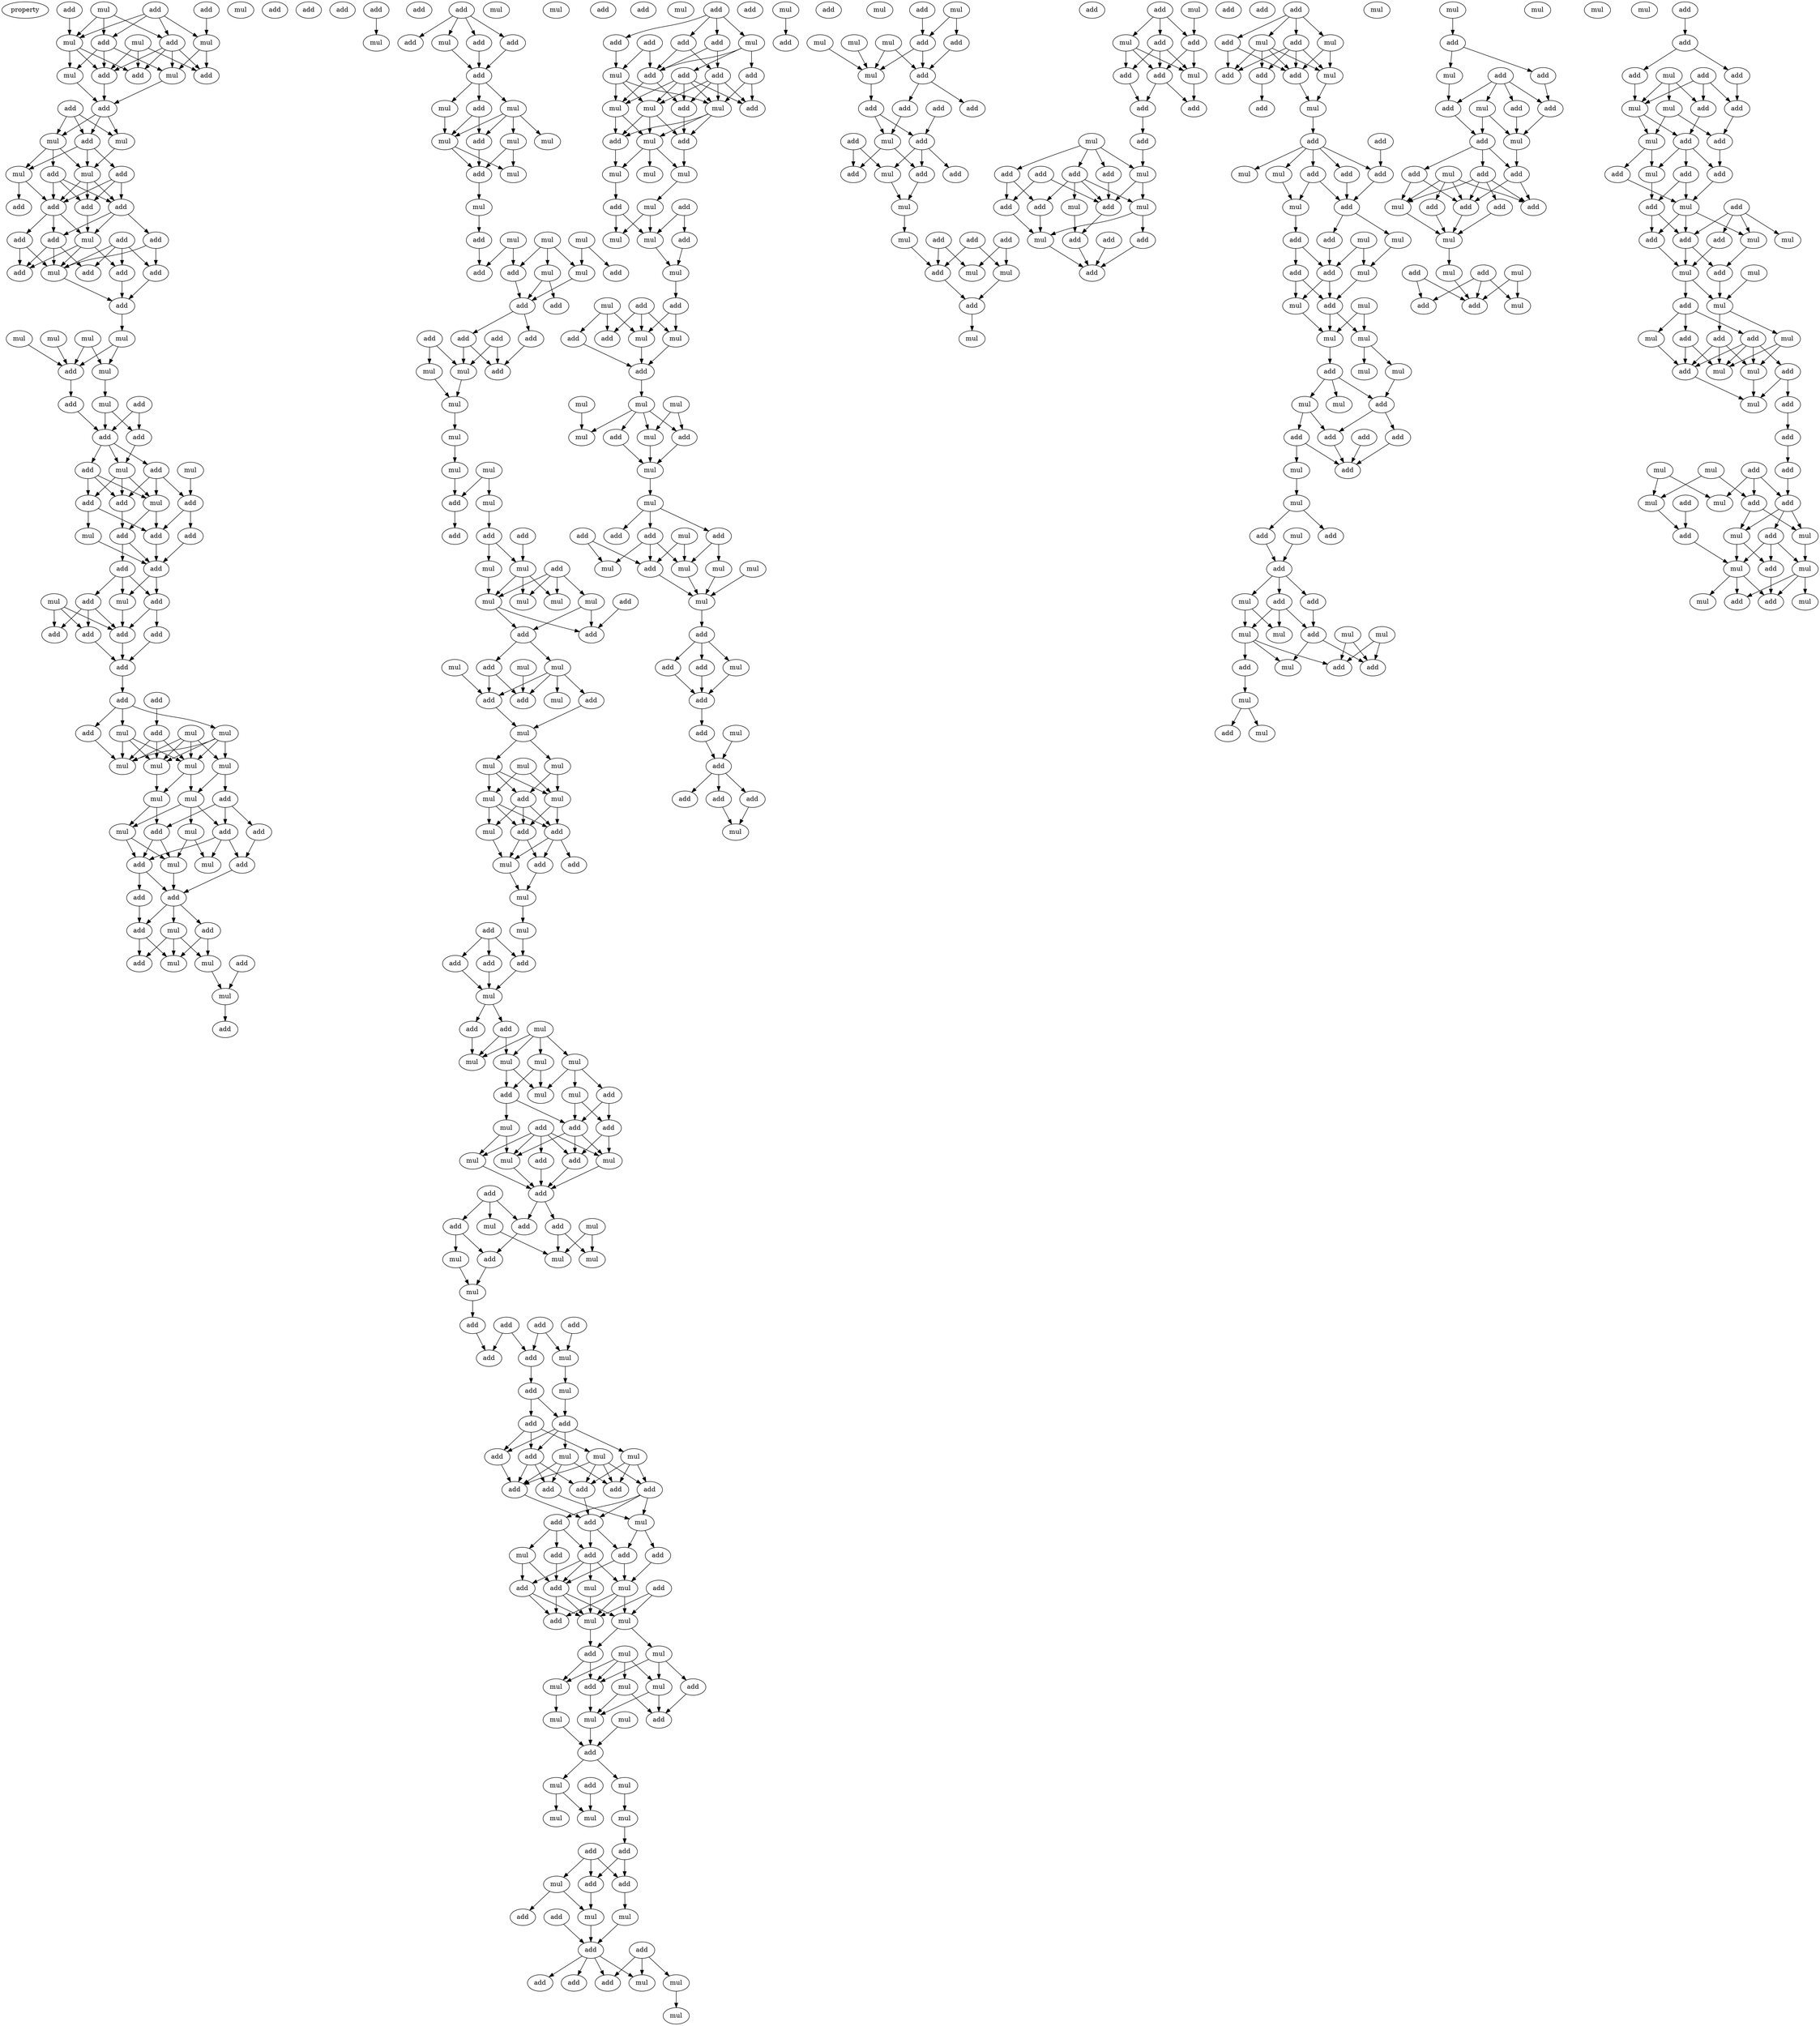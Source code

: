 digraph {
    node [fontcolor=black]
    property [mul=2,lf=1.0]
    0 [ label = mul ];
    1 [ label = add ];
    2 [ label = add ];
    3 [ label = add ];
    4 [ label = mul ];
    5 [ label = mul ];
    6 [ label = add ];
    7 [ label = mul ];
    8 [ label = add ];
    9 [ label = mul ];
    10 [ label = add ];
    11 [ label = add ];
    12 [ label = mul ];
    13 [ label = add ];
    14 [ label = add ];
    15 [ label = add ];
    16 [ label = mul ];
    17 [ label = add ];
    18 [ label = mul ];
    19 [ label = add ];
    20 [ label = mul ];
    21 [ label = add ];
    22 [ label = mul ];
    23 [ label = add ];
    24 [ label = add ];
    25 [ label = add ];
    26 [ label = add ];
    27 [ label = add ];
    28 [ label = add ];
    29 [ label = mul ];
    30 [ label = add ];
    31 [ label = add ];
    32 [ label = mul ];
    33 [ label = add ];
    34 [ label = add ];
    35 [ label = add ];
    36 [ label = add ];
    37 [ label = add ];
    38 [ label = mul ];
    39 [ label = mul ];
    40 [ label = mul ];
    41 [ label = mul ];
    42 [ label = mul ];
    43 [ label = mul ];
    44 [ label = add ];
    45 [ label = add ];
    46 [ label = mul ];
    47 [ label = add ];
    48 [ label = add ];
    49 [ label = add ];
    50 [ label = add ];
    51 [ label = add ];
    52 [ label = mul ];
    53 [ label = mul ];
    54 [ label = mul ];
    55 [ label = add ];
    56 [ label = add ];
    57 [ label = add ];
    58 [ label = mul ];
    59 [ label = add ];
    60 [ label = add ];
    61 [ label = add ];
    62 [ label = add ];
    63 [ label = add ];
    64 [ label = add ];
    65 [ label = mul ];
    66 [ label = add ];
    67 [ label = add ];
    68 [ label = mul ];
    69 [ label = add ];
    70 [ label = add ];
    71 [ label = add ];
    72 [ label = add ];
    73 [ label = add ];
    74 [ label = add ];
    75 [ label = add ];
    76 [ label = add ];
    77 [ label = mul ];
    78 [ label = add ];
    79 [ label = add ];
    80 [ label = mul ];
    81 [ label = mul ];
    82 [ label = mul ];
    83 [ label = mul ];
    84 [ label = mul ];
    85 [ label = mul ];
    86 [ label = mul ];
    87 [ label = add ];
    88 [ label = mul ];
    89 [ label = add ];
    90 [ label = mul ];
    91 [ label = add ];
    92 [ label = mul ];
    93 [ label = add ];
    94 [ label = mul ];
    95 [ label = add ];
    96 [ label = mul ];
    97 [ label = add ];
    98 [ label = add ];
    99 [ label = add ];
    100 [ label = add ];
    101 [ label = add ];
    102 [ label = mul ];
    103 [ label = mul ];
    104 [ label = add ];
    105 [ label = add ];
    106 [ label = mul ];
    107 [ label = mul ];
    108 [ label = add ];
    109 [ label = add ];
    110 [ label = add ];
    111 [ label = mul ];
    112 [ label = add ];
    113 [ label = add ];
    114 [ label = add ];
    115 [ label = add ];
    116 [ label = mul ];
    117 [ label = add ];
    118 [ label = add ];
    119 [ label = mul ];
    120 [ label = add ];
    121 [ label = mul ];
    122 [ label = add ];
    123 [ label = mul ];
    124 [ label = mul ];
    125 [ label = mul ];
    126 [ label = mul ];
    127 [ label = mul ];
    128 [ label = add ];
    129 [ label = mul ];
    130 [ label = mul ];
    131 [ label = mul ];
    132 [ label = mul ];
    133 [ label = add ];
    134 [ label = mul ];
    135 [ label = mul ];
    136 [ label = add ];
    137 [ label = add ];
    138 [ label = add ];
    139 [ label = add ];
    140 [ label = add ];
    141 [ label = add ];
    142 [ label = mul ];
    143 [ label = add ];
    144 [ label = add ];
    145 [ label = add ];
    146 [ label = mul ];
    147 [ label = add ];
    148 [ label = mul ];
    149 [ label = mul ];
    150 [ label = mul ];
    151 [ label = mul ];
    152 [ label = add ];
    153 [ label = mul ];
    154 [ label = mul ];
    155 [ label = add ];
    156 [ label = add ];
    157 [ label = add ];
    158 [ label = add ];
    159 [ label = mul ];
    160 [ label = add ];
    161 [ label = mul ];
    162 [ label = add ];
    163 [ label = mul ];
    164 [ label = mul ];
    165 [ label = mul ];
    166 [ label = mul ];
    167 [ label = add ];
    168 [ label = add ];
    169 [ label = mul ];
    170 [ label = add ];
    171 [ label = mul ];
    172 [ label = mul ];
    173 [ label = add ];
    174 [ label = mul ];
    175 [ label = add ];
    176 [ label = add ];
    177 [ label = mul ];
    178 [ label = mul ];
    179 [ label = mul ];
    180 [ label = mul ];
    181 [ label = mul ];
    182 [ label = mul ];
    183 [ label = add ];
    184 [ label = mul ];
    185 [ label = add ];
    186 [ label = add ];
    187 [ label = add ];
    188 [ label = add ];
    189 [ label = add ];
    190 [ label = mul ];
    191 [ label = mul ];
    192 [ label = add ];
    193 [ label = mul ];
    194 [ label = add ];
    195 [ label = add ];
    196 [ label = add ];
    197 [ label = mul ];
    198 [ label = add ];
    199 [ label = mul ];
    200 [ label = add ];
    201 [ label = mul ];
    202 [ label = mul ];
    203 [ label = mul ];
    204 [ label = mul ];
    205 [ label = add ];
    206 [ label = mul ];
    207 [ label = mul ];
    208 [ label = add ];
    209 [ label = add ];
    210 [ label = add ];
    211 [ label = mul ];
    212 [ label = add ];
    213 [ label = add ];
    214 [ label = mul ];
    215 [ label = mul ];
    216 [ label = add ];
    217 [ label = mul ];
    218 [ label = add ];
    219 [ label = add ];
    220 [ label = mul ];
    221 [ label = add ];
    222 [ label = mul ];
    223 [ label = add ];
    224 [ label = add ];
    225 [ label = mul ];
    226 [ label = add ];
    227 [ label = mul ];
    228 [ label = mul ];
    229 [ label = mul ];
    230 [ label = add ];
    231 [ label = add ];
    232 [ label = add ];
    233 [ label = add ];
    234 [ label = add ];
    235 [ label = mul ];
    236 [ label = add ];
    237 [ label = add ];
    238 [ label = mul ];
    239 [ label = add ];
    240 [ label = add ];
    241 [ label = mul ];
    242 [ label = add ];
    243 [ label = add ];
    244 [ label = mul ];
    245 [ label = mul ];
    246 [ label = add ];
    247 [ label = add ];
    248 [ label = add ];
    249 [ label = add ];
    250 [ label = add ];
    251 [ label = mul ];
    252 [ label = add ];
    253 [ label = add ];
    254 [ label = add ];
    255 [ label = add ];
    256 [ label = add ];
    257 [ label = add ];
    258 [ label = mul ];
    259 [ label = add ];
    260 [ label = add ];
    261 [ label = add ];
    262 [ label = mul ];
    263 [ label = mul ];
    264 [ label = mul ];
    265 [ label = add ];
    266 [ label = mul ];
    267 [ label = mul ];
    268 [ label = add ];
    269 [ label = mul ];
    270 [ label = mul ];
    271 [ label = mul ];
    272 [ label = add ];
    273 [ label = add ];
    274 [ label = mul ];
    275 [ label = mul ];
    276 [ label = mul ];
    277 [ label = mul ];
    278 [ label = add ];
    279 [ label = add ];
    280 [ label = add ];
    281 [ label = mul ];
    282 [ label = mul ];
    283 [ label = mul ];
    284 [ label = mul ];
    285 [ label = mul ];
    286 [ label = mul ];
    287 [ label = add ];
    288 [ label = add ];
    289 [ label = add ];
    290 [ label = mul ];
    291 [ label = add ];
    292 [ label = mul ];
    293 [ label = mul ];
    294 [ label = add ];
    295 [ label = add ];
    296 [ label = add ];
    297 [ label = add ];
    298 [ label = add ];
    299 [ label = mul ];
    300 [ label = mul ];
    301 [ label = add ];
    302 [ label = add ];
    303 [ label = mul ];
    304 [ label = add ];
    305 [ label = add ];
    306 [ label = add ];
    307 [ label = mul ];
    308 [ label = add ];
    309 [ label = add ];
    310 [ label = add ];
    311 [ label = add ];
    312 [ label = add ];
    313 [ label = add ];
    314 [ label = mul ];
    315 [ label = mul ];
    316 [ label = mul ];
    317 [ label = add ];
    318 [ label = add ];
    319 [ label = mul ];
    320 [ label = add ];
    321 [ label = add ];
    322 [ label = mul ];
    323 [ label = add ];
    324 [ label = mul ];
    325 [ label = mul ];
    326 [ label = mul ];
    327 [ label = add ];
    328 [ label = mul ];
    329 [ label = add ];
    330 [ label = mul ];
    331 [ label = add ];
    332 [ label = mul ];
    333 [ label = mul ];
    334 [ label = mul ];
    335 [ label = add ];
    336 [ label = add ];
    337 [ label = add ];
    338 [ label = add ];
    339 [ label = mul ];
    340 [ label = mul ];
    341 [ label = add ];
    342 [ label = mul ];
    343 [ label = mul ];
    344 [ label = mul ];
    345 [ label = mul ];
    346 [ label = mul ];
    347 [ label = mul ];
    348 [ label = add ];
    349 [ label = add ];
    350 [ label = add ];
    351 [ label = mul ];
    352 [ label = mul ];
    353 [ label = add ];
    354 [ label = add ];
    355 [ label = mul ];
    356 [ label = add ];
    357 [ label = add ];
    358 [ label = mul ];
    359 [ label = mul ];
    360 [ label = mul ];
    361 [ label = mul ];
    362 [ label = add ];
    363 [ label = mul ];
    364 [ label = add ];
    365 [ label = add ];
    366 [ label = add ];
    367 [ label = mul ];
    368 [ label = add ];
    369 [ label = add ];
    370 [ label = add ];
    371 [ label = mul ];
    372 [ label = add ];
    373 [ label = add ];
    374 [ label = mul ];
    375 [ label = add ];
    376 [ label = add ];
    377 [ label = mul ];
    378 [ label = mul ];
    379 [ label = add ];
    380 [ label = mul ];
    381 [ label = mul ];
    382 [ label = add ];
    383 [ label = mul ];
    384 [ label = add ];
    385 [ label = mul ];
    386 [ label = add ];
    387 [ label = add ];
    388 [ label = add ];
    389 [ label = add ];
    390 [ label = add ];
    391 [ label = add ];
    392 [ label = mul ];
    393 [ label = add ];
    394 [ label = mul ];
    395 [ label = add ];
    396 [ label = add ];
    397 [ label = add ];
    398 [ label = add ];
    399 [ label = mul ];
    400 [ label = add ];
    401 [ label = mul ];
    402 [ label = add ];
    403 [ label = add ];
    404 [ label = add ];
    405 [ label = mul ];
    406 [ label = mul ];
    407 [ label = add ];
    408 [ label = mul ];
    409 [ label = mul ];
    410 [ label = add ];
    411 [ label = mul ];
    412 [ label = add ];
    413 [ label = add ];
    414 [ label = add ];
    415 [ label = add ];
    416 [ label = add ];
    417 [ label = mul ];
    418 [ label = add ];
    419 [ label = add ];
    420 [ label = mul ];
    421 [ label = add ];
    422 [ label = add ];
    423 [ label = mul ];
    424 [ label = add ];
    425 [ label = add ];
    426 [ label = add ];
    427 [ label = add ];
    428 [ label = add ];
    429 [ label = mul ];
    430 [ label = add ];
    431 [ label = mul ];
    432 [ label = add ];
    433 [ label = add ];
    434 [ label = add ];
    435 [ label = mul ];
    436 [ label = add ];
    437 [ label = add ];
    438 [ label = add ];
    439 [ label = add ];
    440 [ label = mul ];
    441 [ label = mul ];
    442 [ label = add ];
    443 [ label = add ];
    444 [ label = add ];
    445 [ label = add ];
    446 [ label = mul ];
    447 [ label = add ];
    448 [ label = mul ];
    449 [ label = add ];
    450 [ label = add ];
    451 [ label = mul ];
    452 [ label = add ];
    453 [ label = add ];
    454 [ label = add ];
    455 [ label = mul ];
    456 [ label = mul ];
    457 [ label = add ];
    458 [ label = add ];
    459 [ label = mul ];
    460 [ label = add ];
    461 [ label = mul ];
    462 [ label = add ];
    463 [ label = mul ];
    464 [ label = add ];
    465 [ label = mul ];
    466 [ label = add ];
    467 [ label = mul ];
    468 [ label = mul ];
    469 [ label = mul ];
    470 [ label = mul ];
    471 [ label = add ];
    472 [ label = mul ];
    473 [ label = mul ];
    474 [ label = add ];
    475 [ label = mul ];
    476 [ label = mul ];
    477 [ label = add ];
    478 [ label = add ];
    479 [ label = add ];
    480 [ label = add ];
    481 [ label = mul ];
    482 [ label = add ];
    483 [ label = mul ];
    484 [ label = add ];
    485 [ label = add ];
    486 [ label = mul ];
    487 [ label = add ];
    488 [ label = mul ];
    489 [ label = add ];
    490 [ label = add ];
    491 [ label = mul ];
    492 [ label = add ];
    493 [ label = mul ];
    494 [ label = mul ];
    495 [ label = mul ];
    496 [ label = mul ];
    497 [ label = add ];
    498 [ label = add ];
    499 [ label = add ];
    500 [ label = mul ];
    501 [ label = mul ];
    502 [ label = add ];
    503 [ label = mul ];
    504 [ label = mul ];
    505 [ label = add ];
    506 [ label = add ];
    507 [ label = add ];
    508 [ label = mul ];
    509 [ label = add ];
    510 [ label = mul ];
    511 [ label = add ];
    512 [ label = add ];
    513 [ label = mul ];
    514 [ label = add ];
    515 [ label = mul ];
    516 [ label = add ];
    517 [ label = add ];
    518 [ label = add ];
    519 [ label = mul ];
    520 [ label = add ];
    521 [ label = add ];
    522 [ label = add ];
    523 [ label = add ];
    524 [ label = mul ];
    525 [ label = add ];
    526 [ label = mul ];
    527 [ label = add ];
    528 [ label = mul ];
    529 [ label = add ];
    530 [ label = mul ];
    531 [ label = add ];
    532 [ label = mul ];
    533 [ label = mul ];
    534 [ label = add ];
    535 [ label = add ];
    536 [ label = mul ];
    537 [ label = add ];
    538 [ label = add ];
    539 [ label = add ];
    540 [ label = mul ];
    541 [ label = add ];
    542 [ label = mul ];
    543 [ label = add ];
    544 [ label = add ];
    545 [ label = mul ];
    546 [ label = add ];
    547 [ label = add ];
    548 [ label = add ];
    549 [ label = mul ];
    550 [ label = add ];
    551 [ label = mul ];
    552 [ label = add ];
    553 [ label = add ];
    554 [ label = mul ];
    555 [ label = add ];
    556 [ label = add ];
    557 [ label = add ];
    558 [ label = mul ];
    559 [ label = mul ];
    560 [ label = mul ];
    561 [ label = add ];
    562 [ label = mul ];
    563 [ label = add ];
    564 [ label = add ];
    565 [ label = add ];
    566 [ label = mul ];
    567 [ label = mul ];
    568 [ label = add ];
    569 [ label = add ];
    570 [ label = mul ];
    571 [ label = mul ];
    572 [ label = add ];
    573 [ label = add ];
    574 [ label = mul ];
    575 [ label = add ];
    576 [ label = add ];
    577 [ label = mul ];
    578 [ label = add ];
    579 [ label = mul ];
    580 [ label = add ];
    581 [ label = mul ];
    582 [ label = mul ];
    583 [ label = add ];
    584 [ label = add ];
    585 [ label = add ];
    586 [ label = add ];
    587 [ label = mul ];
    588 [ label = mul ];
    589 [ label = mul ];
    590 [ label = add ];
    591 [ label = mul ];
    592 [ label = mul ];
    593 [ label = add ];
    594 [ label = mul ];
    595 [ label = add ];
    0 -> 5 [ name = 0 ];
    0 -> 6 [ name = 1 ];
    0 -> 8 [ name = 2 ];
    1 -> 5 [ name = 3 ];
    2 -> 7 [ name = 4 ];
    3 -> 5 [ name = 5 ];
    3 -> 6 [ name = 6 ];
    3 -> 7 [ name = 7 ];
    3 -> 8 [ name = 8 ];
    4 -> 10 [ name = 9 ];
    4 -> 11 [ name = 10 ];
    4 -> 13 [ name = 11 ];
    5 -> 10 [ name = 12 ];
    5 -> 12 [ name = 13 ];
    5 -> 13 [ name = 14 ];
    6 -> 9 [ name = 15 ];
    6 -> 12 [ name = 16 ];
    6 -> 13 [ name = 17 ];
    7 -> 9 [ name = 18 ];
    7 -> 11 [ name = 19 ];
    8 -> 9 [ name = 20 ];
    8 -> 10 [ name = 21 ];
    8 -> 11 [ name = 22 ];
    8 -> 13 [ name = 23 ];
    9 -> 14 [ name = 24 ];
    12 -> 14 [ name = 25 ];
    13 -> 14 [ name = 26 ];
    14 -> 16 [ name = 27 ];
    14 -> 17 [ name = 28 ];
    14 -> 18 [ name = 29 ];
    15 -> 16 [ name = 30 ];
    15 -> 17 [ name = 31 ];
    15 -> 18 [ name = 32 ];
    16 -> 20 [ name = 33 ];
    16 -> 21 [ name = 34 ];
    16 -> 22 [ name = 35 ];
    17 -> 19 [ name = 36 ];
    17 -> 20 [ name = 37 ];
    17 -> 22 [ name = 38 ];
    18 -> 20 [ name = 39 ];
    19 -> 23 [ name = 40 ];
    19 -> 24 [ name = 41 ];
    19 -> 26 [ name = 42 ];
    20 -> 23 [ name = 43 ];
    20 -> 24 [ name = 44 ];
    20 -> 26 [ name = 45 ];
    21 -> 23 [ name = 46 ];
    21 -> 24 [ name = 47 ];
    21 -> 26 [ name = 48 ];
    22 -> 24 [ name = 49 ];
    22 -> 25 [ name = 50 ];
    23 -> 28 [ name = 51 ];
    23 -> 29 [ name = 52 ];
    23 -> 31 [ name = 53 ];
    24 -> 27 [ name = 54 ];
    24 -> 29 [ name = 55 ];
    24 -> 31 [ name = 56 ];
    26 -> 29 [ name = 57 ];
    27 -> 32 [ name = 58 ];
    27 -> 34 [ name = 59 ];
    28 -> 32 [ name = 60 ];
    28 -> 35 [ name = 61 ];
    29 -> 32 [ name = 62 ];
    29 -> 34 [ name = 63 ];
    29 -> 36 [ name = 64 ];
    30 -> 32 [ name = 65 ];
    30 -> 33 [ name = 66 ];
    30 -> 35 [ name = 67 ];
    30 -> 36 [ name = 68 ];
    31 -> 32 [ name = 69 ];
    31 -> 33 [ name = 70 ];
    31 -> 34 [ name = 71 ];
    32 -> 37 [ name = 72 ];
    35 -> 37 [ name = 73 ];
    36 -> 37 [ name = 74 ];
    37 -> 40 [ name = 75 ];
    38 -> 43 [ name = 76 ];
    38 -> 44 [ name = 77 ];
    40 -> 43 [ name = 78 ];
    40 -> 44 [ name = 79 ];
    41 -> 44 [ name = 80 ];
    42 -> 44 [ name = 81 ];
    43 -> 46 [ name = 82 ];
    44 -> 47 [ name = 83 ];
    45 -> 48 [ name = 84 ];
    45 -> 49 [ name = 85 ];
    46 -> 48 [ name = 86 ];
    46 -> 49 [ name = 87 ];
    47 -> 48 [ name = 88 ];
    48 -> 50 [ name = 89 ];
    48 -> 51 [ name = 90 ];
    48 -> 52 [ name = 91 ];
    49 -> 52 [ name = 92 ];
    50 -> 54 [ name = 93 ];
    50 -> 55 [ name = 94 ];
    50 -> 56 [ name = 95 ];
    51 -> 54 [ name = 96 ];
    51 -> 56 [ name = 97 ];
    51 -> 57 [ name = 98 ];
    52 -> 54 [ name = 99 ];
    52 -> 55 [ name = 100 ];
    52 -> 56 [ name = 101 ];
    53 -> 57 [ name = 102 ];
    54 -> 59 [ name = 103 ];
    54 -> 61 [ name = 104 ];
    55 -> 58 [ name = 105 ];
    55 -> 61 [ name = 106 ];
    56 -> 59 [ name = 107 ];
    57 -> 60 [ name = 108 ];
    57 -> 61 [ name = 109 ];
    58 -> 62 [ name = 110 ];
    59 -> 62 [ name = 111 ];
    59 -> 64 [ name = 112 ];
    60 -> 62 [ name = 113 ];
    61 -> 62 [ name = 114 ];
    62 -> 67 [ name = 115 ];
    62 -> 68 [ name = 116 ];
    64 -> 66 [ name = 117 ];
    64 -> 67 [ name = 118 ];
    64 -> 68 [ name = 119 ];
    65 -> 69 [ name = 120 ];
    65 -> 71 [ name = 121 ];
    65 -> 73 [ name = 122 ];
    66 -> 69 [ name = 123 ];
    66 -> 71 [ name = 124 ];
    66 -> 73 [ name = 125 ];
    67 -> 70 [ name = 126 ];
    67 -> 73 [ name = 127 ];
    68 -> 73 [ name = 128 ];
    69 -> 74 [ name = 129 ];
    70 -> 74 [ name = 130 ];
    73 -> 74 [ name = 131 ];
    74 -> 75 [ name = 132 ];
    75 -> 77 [ name = 133 ];
    75 -> 79 [ name = 134 ];
    75 -> 81 [ name = 135 ];
    76 -> 78 [ name = 136 ];
    77 -> 82 [ name = 137 ];
    77 -> 84 [ name = 138 ];
    77 -> 85 [ name = 139 ];
    78 -> 82 [ name = 140 ];
    78 -> 84 [ name = 141 ];
    78 -> 85 [ name = 142 ];
    79 -> 85 [ name = 143 ];
    80 -> 82 [ name = 144 ];
    80 -> 83 [ name = 145 ];
    80 -> 84 [ name = 146 ];
    80 -> 85 [ name = 147 ];
    81 -> 82 [ name = 148 ];
    81 -> 83 [ name = 149 ];
    81 -> 84 [ name = 150 ];
    81 -> 85 [ name = 151 ];
    82 -> 88 [ name = 152 ];
    83 -> 86 [ name = 153 ];
    83 -> 87 [ name = 154 ];
    84 -> 86 [ name = 155 ];
    84 -> 88 [ name = 156 ];
    86 -> 90 [ name = 157 ];
    86 -> 92 [ name = 158 ];
    86 -> 93 [ name = 159 ];
    87 -> 89 [ name = 160 ];
    87 -> 91 [ name = 161 ];
    87 -> 93 [ name = 162 ];
    88 -> 91 [ name = 163 ];
    88 -> 92 [ name = 164 ];
    89 -> 95 [ name = 165 ];
    90 -> 94 [ name = 166 ];
    90 -> 96 [ name = 167 ];
    91 -> 96 [ name = 168 ];
    91 -> 97 [ name = 169 ];
    92 -> 96 [ name = 170 ];
    92 -> 97 [ name = 171 ];
    93 -> 94 [ name = 172 ];
    93 -> 95 [ name = 173 ];
    93 -> 97 [ name = 174 ];
    95 -> 98 [ name = 175 ];
    96 -> 98 [ name = 176 ];
    97 -> 98 [ name = 177 ];
    97 -> 99 [ name = 178 ];
    98 -> 100 [ name = 179 ];
    98 -> 101 [ name = 180 ];
    98 -> 102 [ name = 181 ];
    99 -> 100 [ name = 182 ];
    100 -> 103 [ name = 183 ];
    100 -> 104 [ name = 184 ];
    101 -> 103 [ name = 185 ];
    101 -> 106 [ name = 186 ];
    102 -> 103 [ name = 187 ];
    102 -> 104 [ name = 188 ];
    102 -> 106 [ name = 189 ];
    105 -> 107 [ name = 190 ];
    106 -> 107 [ name = 191 ];
    107 -> 110 [ name = 192 ];
    109 -> 111 [ name = 193 ];
    113 -> 114 [ name = 194 ];
    113 -> 115 [ name = 195 ];
    113 -> 116 [ name = 196 ];
    113 -> 117 [ name = 197 ];
    115 -> 118 [ name = 198 ];
    116 -> 118 [ name = 199 ];
    117 -> 118 [ name = 200 ];
    118 -> 119 [ name = 201 ];
    118 -> 120 [ name = 202 ];
    118 -> 121 [ name = 203 ];
    119 -> 123 [ name = 204 ];
    120 -> 122 [ name = 205 ];
    120 -> 123 [ name = 206 ];
    121 -> 122 [ name = 207 ];
    121 -> 123 [ name = 208 ];
    121 -> 124 [ name = 209 ];
    121 -> 125 [ name = 210 ];
    122 -> 128 [ name = 211 ];
    123 -> 127 [ name = 212 ];
    123 -> 128 [ name = 213 ];
    125 -> 127 [ name = 214 ];
    125 -> 128 [ name = 215 ];
    128 -> 129 [ name = 216 ];
    129 -> 133 [ name = 217 ];
    130 -> 137 [ name = 218 ];
    130 -> 138 [ name = 219 ];
    131 -> 135 [ name = 220 ];
    131 -> 136 [ name = 221 ];
    132 -> 134 [ name = 222 ];
    132 -> 135 [ name = 223 ];
    132 -> 137 [ name = 224 ];
    133 -> 138 [ name = 225 ];
    134 -> 139 [ name = 226 ];
    134 -> 140 [ name = 227 ];
    135 -> 140 [ name = 228 ];
    137 -> 140 [ name = 229 ];
    140 -> 141 [ name = 230 ];
    140 -> 143 [ name = 231 ];
    141 -> 146 [ name = 232 ];
    141 -> 147 [ name = 233 ];
    143 -> 147 [ name = 234 ];
    144 -> 146 [ name = 235 ];
    144 -> 148 [ name = 236 ];
    145 -> 146 [ name = 237 ];
    145 -> 147 [ name = 238 ];
    146 -> 149 [ name = 239 ];
    148 -> 149 [ name = 240 ];
    149 -> 150 [ name = 241 ];
    150 -> 153 [ name = 242 ];
    151 -> 154 [ name = 243 ];
    151 -> 155 [ name = 244 ];
    153 -> 155 [ name = 245 ];
    154 -> 156 [ name = 246 ];
    155 -> 157 [ name = 247 ];
    156 -> 159 [ name = 248 ];
    156 -> 161 [ name = 249 ];
    158 -> 159 [ name = 250 ];
    159 -> 164 [ name = 251 ];
    159 -> 165 [ name = 252 ];
    159 -> 166 [ name = 253 ];
    160 -> 163 [ name = 254 ];
    160 -> 164 [ name = 255 ];
    160 -> 165 [ name = 256 ];
    160 -> 166 [ name = 257 ];
    161 -> 165 [ name = 258 ];
    162 -> 168 [ name = 259 ];
    163 -> 167 [ name = 260 ];
    163 -> 168 [ name = 261 ];
    165 -> 167 [ name = 262 ];
    165 -> 168 [ name = 263 ];
    167 -> 169 [ name = 264 ];
    167 -> 170 [ name = 265 ];
    169 -> 173 [ name = 266 ];
    169 -> 174 [ name = 267 ];
    169 -> 175 [ name = 268 ];
    169 -> 176 [ name = 269 ];
    170 -> 175 [ name = 270 ];
    170 -> 176 [ name = 271 ];
    171 -> 175 [ name = 272 ];
    172 -> 176 [ name = 273 ];
    173 -> 177 [ name = 274 ];
    175 -> 177 [ name = 275 ];
    177 -> 179 [ name = 276 ];
    177 -> 180 [ name = 277 ];
    178 -> 181 [ name = 278 ];
    178 -> 182 [ name = 279 ];
    179 -> 181 [ name = 280 ];
    179 -> 182 [ name = 281 ];
    179 -> 183 [ name = 282 ];
    180 -> 181 [ name = 283 ];
    180 -> 183 [ name = 284 ];
    181 -> 185 [ name = 285 ];
    181 -> 186 [ name = 286 ];
    182 -> 184 [ name = 287 ];
    182 -> 185 [ name = 288 ];
    182 -> 186 [ name = 289 ];
    183 -> 184 [ name = 290 ];
    183 -> 185 [ name = 291 ];
    183 -> 186 [ name = 292 ];
    184 -> 190 [ name = 293 ];
    185 -> 187 [ name = 294 ];
    185 -> 189 [ name = 295 ];
    185 -> 190 [ name = 296 ];
    186 -> 187 [ name = 297 ];
    186 -> 190 [ name = 298 ];
    187 -> 191 [ name = 299 ];
    190 -> 191 [ name = 300 ];
    191 -> 193 [ name = 301 ];
    192 -> 194 [ name = 302 ];
    192 -> 195 [ name = 303 ];
    192 -> 196 [ name = 304 ];
    193 -> 196 [ name = 305 ];
    194 -> 197 [ name = 306 ];
    195 -> 197 [ name = 307 ];
    196 -> 197 [ name = 308 ];
    197 -> 198 [ name = 309 ];
    197 -> 200 [ name = 310 ];
    198 -> 204 [ name = 311 ];
    199 -> 201 [ name = 312 ];
    199 -> 202 [ name = 313 ];
    199 -> 203 [ name = 314 ];
    199 -> 204 [ name = 315 ];
    200 -> 201 [ name = 316 ];
    200 -> 204 [ name = 317 ];
    201 -> 205 [ name = 318 ];
    201 -> 207 [ name = 319 ];
    202 -> 206 [ name = 320 ];
    202 -> 207 [ name = 321 ];
    202 -> 208 [ name = 322 ];
    203 -> 205 [ name = 323 ];
    203 -> 207 [ name = 324 ];
    205 -> 209 [ name = 325 ];
    205 -> 211 [ name = 326 ];
    206 -> 209 [ name = 327 ];
    206 -> 210 [ name = 328 ];
    208 -> 209 [ name = 329 ];
    208 -> 210 [ name = 330 ];
    209 -> 215 [ name = 331 ];
    209 -> 216 [ name = 332 ];
    209 -> 217 [ name = 333 ];
    210 -> 215 [ name = 334 ];
    210 -> 216 [ name = 335 ];
    211 -> 214 [ name = 336 ];
    211 -> 217 [ name = 337 ];
    212 -> 213 [ name = 338 ];
    212 -> 214 [ name = 339 ];
    212 -> 215 [ name = 340 ];
    212 -> 216 [ name = 341 ];
    212 -> 217 [ name = 342 ];
    213 -> 218 [ name = 343 ];
    214 -> 218 [ name = 344 ];
    215 -> 218 [ name = 345 ];
    216 -> 218 [ name = 346 ];
    217 -> 218 [ name = 347 ];
    218 -> 221 [ name = 348 ];
    218 -> 224 [ name = 349 ];
    219 -> 220 [ name = 350 ];
    219 -> 221 [ name = 351 ];
    219 -> 223 [ name = 352 ];
    220 -> 228 [ name = 353 ];
    221 -> 226 [ name = 354 ];
    222 -> 227 [ name = 355 ];
    222 -> 228 [ name = 356 ];
    223 -> 225 [ name = 357 ];
    223 -> 226 [ name = 358 ];
    224 -> 227 [ name = 359 ];
    224 -> 228 [ name = 360 ];
    225 -> 229 [ name = 361 ];
    226 -> 229 [ name = 362 ];
    229 -> 230 [ name = 363 ];
    230 -> 236 [ name = 364 ];
    231 -> 235 [ name = 365 ];
    232 -> 234 [ name = 366 ];
    232 -> 236 [ name = 367 ];
    233 -> 234 [ name = 368 ];
    233 -> 235 [ name = 369 ];
    234 -> 237 [ name = 370 ];
    235 -> 238 [ name = 371 ];
    237 -> 239 [ name = 372 ];
    237 -> 240 [ name = 373 ];
    238 -> 239 [ name = 374 ];
    239 -> 241 [ name = 375 ];
    239 -> 242 [ name = 376 ];
    239 -> 243 [ name = 377 ];
    239 -> 245 [ name = 378 ];
    240 -> 242 [ name = 379 ];
    240 -> 243 [ name = 380 ];
    240 -> 244 [ name = 381 ];
    241 -> 246 [ name = 382 ];
    241 -> 248 [ name = 383 ];
    241 -> 249 [ name = 384 ];
    242 -> 247 [ name = 385 ];
    242 -> 248 [ name = 386 ];
    242 -> 250 [ name = 387 ];
    243 -> 250 [ name = 388 ];
    244 -> 246 [ name = 389 ];
    244 -> 248 [ name = 390 ];
    244 -> 249 [ name = 391 ];
    244 -> 250 [ name = 392 ];
    245 -> 246 [ name = 393 ];
    245 -> 247 [ name = 394 ];
    245 -> 250 [ name = 395 ];
    247 -> 251 [ name = 396 ];
    248 -> 253 [ name = 397 ];
    249 -> 251 [ name = 398 ];
    249 -> 252 [ name = 399 ];
    249 -> 253 [ name = 400 ];
    250 -> 253 [ name = 401 ];
    251 -> 256 [ name = 402 ];
    251 -> 257 [ name = 403 ];
    252 -> 254 [ name = 404 ];
    252 -> 255 [ name = 405 ];
    252 -> 258 [ name = 406 ];
    253 -> 255 [ name = 407 ];
    253 -> 257 [ name = 408 ];
    254 -> 261 [ name = 409 ];
    255 -> 260 [ name = 410 ];
    255 -> 261 [ name = 411 ];
    255 -> 262 [ name = 412 ];
    255 -> 263 [ name = 413 ];
    256 -> 263 [ name = 414 ];
    257 -> 261 [ name = 415 ];
    257 -> 263 [ name = 416 ];
    258 -> 260 [ name = 417 ];
    258 -> 261 [ name = 418 ];
    259 -> 264 [ name = 419 ];
    259 -> 266 [ name = 420 ];
    260 -> 264 [ name = 421 ];
    260 -> 265 [ name = 422 ];
    261 -> 264 [ name = 423 ];
    261 -> 265 [ name = 424 ];
    261 -> 266 [ name = 425 ];
    262 -> 264 [ name = 426 ];
    263 -> 264 [ name = 427 ];
    263 -> 265 [ name = 428 ];
    263 -> 266 [ name = 429 ];
    264 -> 268 [ name = 430 ];
    266 -> 267 [ name = 431 ];
    266 -> 268 [ name = 432 ];
    267 -> 272 [ name = 433 ];
    267 -> 273 [ name = 434 ];
    267 -> 274 [ name = 435 ];
    268 -> 270 [ name = 436 ];
    268 -> 272 [ name = 437 ];
    269 -> 270 [ name = 438 ];
    269 -> 271 [ name = 439 ];
    269 -> 272 [ name = 440 ];
    269 -> 274 [ name = 441 ];
    270 -> 276 [ name = 442 ];
    271 -> 277 [ name = 443 ];
    271 -> 278 [ name = 444 ];
    272 -> 277 [ name = 445 ];
    273 -> 278 [ name = 446 ];
    274 -> 277 [ name = 447 ];
    274 -> 278 [ name = 448 ];
    275 -> 279 [ name = 449 ];
    276 -> 279 [ name = 450 ];
    277 -> 279 [ name = 451 ];
    279 -> 281 [ name = 452 ];
    279 -> 283 [ name = 453 ];
    280 -> 286 [ name = 454 ];
    281 -> 285 [ name = 455 ];
    283 -> 284 [ name = 456 ];
    283 -> 286 [ name = 457 ];
    285 -> 287 [ name = 458 ];
    287 -> 289 [ name = 459 ];
    287 -> 291 [ name = 460 ];
    288 -> 289 [ name = 461 ];
    288 -> 290 [ name = 462 ];
    288 -> 291 [ name = 463 ];
    289 -> 293 [ name = 464 ];
    290 -> 292 [ name = 465 ];
    290 -> 295 [ name = 466 ];
    291 -> 292 [ name = 467 ];
    292 -> 296 [ name = 468 ];
    293 -> 296 [ name = 469 ];
    294 -> 296 [ name = 470 ];
    296 -> 298 [ name = 471 ];
    296 -> 300 [ name = 472 ];
    296 -> 301 [ name = 473 ];
    296 -> 302 [ name = 474 ];
    297 -> 299 [ name = 475 ];
    297 -> 300 [ name = 476 ];
    297 -> 302 [ name = 477 ];
    299 -> 303 [ name = 478 ];
    304 -> 306 [ name = 479 ];
    304 -> 307 [ name = 480 ];
    304 -> 308 [ name = 481 ];
    304 -> 309 [ name = 482 ];
    305 -> 310 [ name = 483 ];
    305 -> 314 [ name = 484 ];
    306 -> 314 [ name = 485 ];
    307 -> 310 [ name = 486 ];
    307 -> 311 [ name = 487 ];
    307 -> 313 [ name = 488 ];
    308 -> 310 [ name = 489 ];
    308 -> 312 [ name = 490 ];
    309 -> 310 [ name = 491 ];
    309 -> 312 [ name = 492 ];
    310 -> 315 [ name = 493 ];
    310 -> 318 [ name = 494 ];
    311 -> 316 [ name = 495 ];
    311 -> 317 [ name = 496 ];
    312 -> 316 [ name = 497 ];
    312 -> 317 [ name = 498 ];
    312 -> 318 [ name = 499 ];
    312 -> 319 [ name = 500 ];
    313 -> 315 [ name = 501 ];
    313 -> 316 [ name = 502 ];
    313 -> 317 [ name = 503 ];
    313 -> 318 [ name = 504 ];
    313 -> 319 [ name = 505 ];
    314 -> 315 [ name = 506 ];
    314 -> 316 [ name = 507 ];
    314 -> 319 [ name = 508 ];
    315 -> 320 [ name = 509 ];
    315 -> 322 [ name = 510 ];
    316 -> 320 [ name = 511 ];
    316 -> 321 [ name = 512 ];
    316 -> 322 [ name = 513 ];
    318 -> 321 [ name = 514 ];
    319 -> 320 [ name = 515 ];
    319 -> 321 [ name = 516 ];
    319 -> 322 [ name = 517 ];
    320 -> 324 [ name = 518 ];
    321 -> 326 [ name = 519 ];
    322 -> 324 [ name = 520 ];
    322 -> 325 [ name = 521 ];
    322 -> 326 [ name = 522 ];
    324 -> 329 [ name = 523 ];
    326 -> 328 [ name = 524 ];
    327 -> 331 [ name = 525 ];
    327 -> 332 [ name = 526 ];
    328 -> 330 [ name = 527 ];
    328 -> 332 [ name = 528 ];
    329 -> 330 [ name = 529 ];
    329 -> 332 [ name = 530 ];
    331 -> 333 [ name = 531 ];
    332 -> 333 [ name = 532 ];
    333 -> 336 [ name = 533 ];
    334 -> 337 [ name = 534 ];
    334 -> 338 [ name = 535 ];
    334 -> 339 [ name = 536 ];
    335 -> 337 [ name = 537 ];
    335 -> 339 [ name = 538 ];
    335 -> 340 [ name = 539 ];
    336 -> 339 [ name = 540 ];
    336 -> 340 [ name = 541 ];
    338 -> 341 [ name = 542 ];
    339 -> 341 [ name = 543 ];
    340 -> 341 [ name = 544 ];
    341 -> 345 [ name = 545 ];
    342 -> 346 [ name = 546 ];
    343 -> 348 [ name = 547 ];
    344 -> 347 [ name = 548 ];
    344 -> 350 [ name = 549 ];
    345 -> 346 [ name = 550 ];
    345 -> 347 [ name = 551 ];
    345 -> 349 [ name = 552 ];
    345 -> 350 [ name = 553 ];
    347 -> 351 [ name = 554 ];
    349 -> 351 [ name = 555 ];
    350 -> 351 [ name = 556 ];
    351 -> 352 [ name = 557 ];
    352 -> 353 [ name = 558 ];
    352 -> 354 [ name = 559 ];
    352 -> 356 [ name = 560 ];
    353 -> 359 [ name = 561 ];
    353 -> 361 [ name = 562 ];
    355 -> 361 [ name = 563 ];
    355 -> 362 [ name = 564 ];
    356 -> 358 [ name = 565 ];
    356 -> 361 [ name = 566 ];
    356 -> 362 [ name = 567 ];
    357 -> 358 [ name = 568 ];
    357 -> 362 [ name = 569 ];
    359 -> 363 [ name = 570 ];
    360 -> 363 [ name = 571 ];
    361 -> 363 [ name = 572 ];
    362 -> 363 [ name = 573 ];
    363 -> 364 [ name = 574 ];
    364 -> 365 [ name = 575 ];
    364 -> 366 [ name = 576 ];
    364 -> 367 [ name = 577 ];
    365 -> 369 [ name = 578 ];
    366 -> 369 [ name = 579 ];
    367 -> 369 [ name = 580 ];
    369 -> 370 [ name = 581 ];
    370 -> 372 [ name = 582 ];
    371 -> 372 [ name = 583 ];
    372 -> 373 [ name = 584 ];
    372 -> 375 [ name = 585 ];
    372 -> 376 [ name = 586 ];
    375 -> 377 [ name = 587 ];
    376 -> 377 [ name = 588 ];
    378 -> 382 [ name = 589 ];
    378 -> 384 [ name = 590 ];
    379 -> 382 [ name = 591 ];
    380 -> 385 [ name = 592 ];
    380 -> 386 [ name = 593 ];
    381 -> 385 [ name = 594 ];
    382 -> 385 [ name = 595 ];
    382 -> 386 [ name = 596 ];
    383 -> 385 [ name = 597 ];
    384 -> 386 [ name = 598 ];
    385 -> 387 [ name = 599 ];
    386 -> 388 [ name = 600 ];
    386 -> 390 [ name = 601 ];
    387 -> 392 [ name = 602 ];
    387 -> 393 [ name = 603 ];
    389 -> 393 [ name = 604 ];
    390 -> 392 [ name = 605 ];
    391 -> 394 [ name = 606 ];
    391 -> 395 [ name = 607 ];
    392 -> 395 [ name = 608 ];
    392 -> 396 [ name = 609 ];
    393 -> 394 [ name = 610 ];
    393 -> 396 [ name = 611 ];
    393 -> 397 [ name = 612 ];
    394 -> 399 [ name = 613 ];
    396 -> 399 [ name = 614 ];
    399 -> 401 [ name = 615 ];
    400 -> 404 [ name = 616 ];
    400 -> 406 [ name = 617 ];
    401 -> 404 [ name = 618 ];
    402 -> 405 [ name = 619 ];
    402 -> 406 [ name = 620 ];
    403 -> 404 [ name = 621 ];
    403 -> 405 [ name = 622 ];
    404 -> 407 [ name = 623 ];
    406 -> 407 [ name = 624 ];
    407 -> 409 [ name = 625 ];
    408 -> 413 [ name = 626 ];
    410 -> 411 [ name = 627 ];
    410 -> 412 [ name = 628 ];
    410 -> 413 [ name = 629 ];
    411 -> 415 [ name = 630 ];
    411 -> 416 [ name = 631 ];
    411 -> 417 [ name = 632 ];
    412 -> 415 [ name = 633 ];
    412 -> 416 [ name = 634 ];
    412 -> 417 [ name = 635 ];
    413 -> 416 [ name = 636 ];
    413 -> 417 [ name = 637 ];
    415 -> 418 [ name = 638 ];
    416 -> 418 [ name = 639 ];
    416 -> 419 [ name = 640 ];
    417 -> 419 [ name = 641 ];
    418 -> 421 [ name = 642 ];
    420 -> 422 [ name = 643 ];
    420 -> 423 [ name = 644 ];
    420 -> 425 [ name = 645 ];
    420 -> 426 [ name = 646 ];
    421 -> 423 [ name = 647 ];
    422 -> 430 [ name = 648 ];
    423 -> 430 [ name = 649 ];
    423 -> 431 [ name = 650 ];
    424 -> 427 [ name = 651 ];
    424 -> 430 [ name = 652 ];
    425 -> 428 [ name = 653 ];
    425 -> 429 [ name = 654 ];
    425 -> 430 [ name = 655 ];
    425 -> 431 [ name = 656 ];
    426 -> 427 [ name = 657 ];
    426 -> 428 [ name = 658 ];
    427 -> 435 [ name = 659 ];
    428 -> 435 [ name = 660 ];
    429 -> 432 [ name = 661 ];
    430 -> 432 [ name = 662 ];
    431 -> 433 [ name = 663 ];
    431 -> 435 [ name = 664 ];
    432 -> 436 [ name = 665 ];
    433 -> 436 [ name = 666 ];
    434 -> 436 [ name = 667 ];
    435 -> 436 [ name = 668 ];
    438 -> 439 [ name = 669 ];
    438 -> 440 [ name = 670 ];
    438 -> 441 [ name = 671 ];
    438 -> 442 [ name = 672 ];
    439 -> 444 [ name = 673 ];
    439 -> 445 [ name = 674 ];
    440 -> 445 [ name = 675 ];
    440 -> 446 [ name = 676 ];
    441 -> 443 [ name = 677 ];
    441 -> 444 [ name = 678 ];
    441 -> 445 [ name = 679 ];
    441 -> 446 [ name = 680 ];
    442 -> 443 [ name = 681 ];
    442 -> 444 [ name = 682 ];
    442 -> 445 [ name = 683 ];
    442 -> 446 [ name = 684 ];
    443 -> 447 [ name = 685 ];
    445 -> 448 [ name = 686 ];
    446 -> 448 [ name = 687 ];
    448 -> 450 [ name = 688 ];
    449 -> 452 [ name = 689 ];
    450 -> 451 [ name = 690 ];
    450 -> 452 [ name = 691 ];
    450 -> 453 [ name = 692 ];
    450 -> 454 [ name = 693 ];
    450 -> 455 [ name = 694 ];
    452 -> 457 [ name = 695 ];
    453 -> 456 [ name = 696 ];
    453 -> 457 [ name = 697 ];
    454 -> 457 [ name = 698 ];
    455 -> 456 [ name = 699 ];
    456 -> 460 [ name = 700 ];
    457 -> 458 [ name = 701 ];
    457 -> 459 [ name = 702 ];
    458 -> 464 [ name = 703 ];
    459 -> 463 [ name = 704 ];
    460 -> 462 [ name = 705 ];
    460 -> 464 [ name = 706 ];
    461 -> 463 [ name = 707 ];
    461 -> 464 [ name = 708 ];
    462 -> 465 [ name = 709 ];
    462 -> 466 [ name = 710 ];
    463 -> 466 [ name = 711 ];
    464 -> 465 [ name = 712 ];
    464 -> 466 [ name = 713 ];
    465 -> 468 [ name = 714 ];
    466 -> 468 [ name = 715 ];
    466 -> 469 [ name = 716 ];
    467 -> 468 [ name = 717 ];
    467 -> 469 [ name = 718 ];
    468 -> 471 [ name = 719 ];
    469 -> 470 [ name = 720 ];
    469 -> 472 [ name = 721 ];
    470 -> 474 [ name = 722 ];
    471 -> 474 [ name = 723 ];
    471 -> 475 [ name = 724 ];
    471 -> 476 [ name = 725 ];
    474 -> 477 [ name = 726 ];
    474 -> 478 [ name = 727 ];
    475 -> 478 [ name = 728 ];
    475 -> 479 [ name = 729 ];
    477 -> 482 [ name = 730 ];
    478 -> 482 [ name = 731 ];
    479 -> 481 [ name = 732 ];
    479 -> 482 [ name = 733 ];
    480 -> 482 [ name = 734 ];
    481 -> 483 [ name = 735 ];
    483 -> 484 [ name = 736 ];
    483 -> 485 [ name = 737 ];
    484 -> 487 [ name = 738 ];
    486 -> 487 [ name = 739 ];
    487 -> 488 [ name = 740 ];
    487 -> 489 [ name = 741 ];
    487 -> 490 [ name = 742 ];
    488 -> 491 [ name = 743 ];
    488 -> 494 [ name = 744 ];
    489 -> 491 [ name = 745 ];
    489 -> 492 [ name = 746 ];
    489 -> 494 [ name = 747 ];
    490 -> 492 [ name = 748 ];
    492 -> 496 [ name = 749 ];
    492 -> 498 [ name = 750 ];
    493 -> 497 [ name = 751 ];
    493 -> 498 [ name = 752 ];
    494 -> 496 [ name = 753 ];
    494 -> 497 [ name = 754 ];
    494 -> 499 [ name = 755 ];
    495 -> 497 [ name = 756 ];
    495 -> 498 [ name = 757 ];
    499 -> 500 [ name = 758 ];
    500 -> 502 [ name = 759 ];
    500 -> 504 [ name = 760 ];
    501 -> 505 [ name = 761 ];
    505 -> 506 [ name = 762 ];
    505 -> 508 [ name = 763 ];
    506 -> 511 [ name = 764 ];
    507 -> 509 [ name = 765 ];
    507 -> 510 [ name = 766 ];
    507 -> 511 [ name = 767 ];
    507 -> 512 [ name = 768 ];
    508 -> 509 [ name = 769 ];
    509 -> 514 [ name = 770 ];
    510 -> 513 [ name = 771 ];
    510 -> 514 [ name = 772 ];
    511 -> 513 [ name = 773 ];
    512 -> 513 [ name = 774 ];
    513 -> 517 [ name = 775 ];
    514 -> 516 [ name = 776 ];
    514 -> 517 [ name = 777 ];
    514 -> 518 [ name = 778 ];
    515 -> 519 [ name = 779 ];
    515 -> 520 [ name = 780 ];
    515 -> 521 [ name = 781 ];
    515 -> 523 [ name = 782 ];
    516 -> 519 [ name = 783 ];
    516 -> 520 [ name = 784 ];
    517 -> 520 [ name = 785 ];
    517 -> 521 [ name = 786 ];
    518 -> 519 [ name = 787 ];
    518 -> 520 [ name = 788 ];
    518 -> 521 [ name = 789 ];
    518 -> 522 [ name = 790 ];
    519 -> 524 [ name = 791 ];
    520 -> 524 [ name = 792 ];
    522 -> 524 [ name = 793 ];
    523 -> 524 [ name = 794 ];
    524 -> 526 [ name = 795 ];
    525 -> 529 [ name = 796 ];
    525 -> 531 [ name = 797 ];
    526 -> 529 [ name = 798 ];
    527 -> 529 [ name = 799 ];
    527 -> 530 [ name = 800 ];
    527 -> 531 [ name = 801 ];
    528 -> 529 [ name = 802 ];
    528 -> 530 [ name = 803 ];
    534 -> 535 [ name = 804 ];
    535 -> 538 [ name = 805 ];
    535 -> 539 [ name = 806 ];
    536 -> 540 [ name = 807 ];
    536 -> 542 [ name = 808 ];
    536 -> 543 [ name = 809 ];
    537 -> 540 [ name = 810 ];
    537 -> 541 [ name = 811 ];
    537 -> 543 [ name = 812 ];
    538 -> 540 [ name = 813 ];
    539 -> 541 [ name = 814 ];
    540 -> 544 [ name = 815 ];
    540 -> 545 [ name = 816 ];
    541 -> 546 [ name = 817 ];
    542 -> 545 [ name = 818 ];
    542 -> 546 [ name = 819 ];
    543 -> 544 [ name = 820 ];
    544 -> 548 [ name = 821 ];
    544 -> 549 [ name = 822 ];
    544 -> 550 [ name = 823 ];
    545 -> 547 [ name = 824 ];
    545 -> 549 [ name = 825 ];
    546 -> 548 [ name = 826 ];
    547 -> 551 [ name = 827 ];
    548 -> 551 [ name = 828 ];
    549 -> 553 [ name = 829 ];
    550 -> 551 [ name = 830 ];
    550 -> 553 [ name = 831 ];
    551 -> 554 [ name = 832 ];
    551 -> 556 [ name = 833 ];
    551 -> 557 [ name = 834 ];
    552 -> 554 [ name = 835 ];
    552 -> 555 [ name = 836 ];
    552 -> 557 [ name = 837 ];
    552 -> 558 [ name = 838 ];
    553 -> 556 [ name = 839 ];
    553 -> 557 [ name = 840 ];
    554 -> 561 [ name = 841 ];
    555 -> 560 [ name = 842 ];
    556 -> 560 [ name = 843 ];
    557 -> 560 [ name = 844 ];
    557 -> 561 [ name = 845 ];
    559 -> 562 [ name = 846 ];
    560 -> 562 [ name = 847 ];
    560 -> 563 [ name = 848 ];
    561 -> 562 [ name = 849 ];
    562 -> 565 [ name = 850 ];
    562 -> 566 [ name = 851 ];
    563 -> 564 [ name = 852 ];
    563 -> 567 [ name = 853 ];
    563 -> 568 [ name = 854 ];
    564 -> 570 [ name = 855 ];
    564 -> 572 [ name = 856 ];
    565 -> 570 [ name = 857 ];
    565 -> 571 [ name = 858 ];
    565 -> 572 [ name = 859 ];
    566 -> 570 [ name = 860 ];
    566 -> 571 [ name = 861 ];
    567 -> 572 [ name = 862 ];
    568 -> 569 [ name = 863 ];
    568 -> 570 [ name = 864 ];
    568 -> 571 [ name = 865 ];
    568 -> 572 [ name = 866 ];
    569 -> 573 [ name = 867 ];
    569 -> 574 [ name = 868 ];
    571 -> 574 [ name = 869 ];
    572 -> 574 [ name = 870 ];
    573 -> 575 [ name = 871 ];
    575 -> 578 [ name = 872 ];
    576 -> 580 [ name = 873 ];
    576 -> 581 [ name = 874 ];
    576 -> 584 [ name = 875 ];
    577 -> 581 [ name = 876 ];
    577 -> 582 [ name = 877 ];
    578 -> 584 [ name = 878 ];
    579 -> 580 [ name = 879 ];
    579 -> 582 [ name = 880 ];
    580 -> 587 [ name = 881 ];
    580 -> 588 [ name = 882 ];
    582 -> 586 [ name = 883 ];
    583 -> 586 [ name = 884 ];
    584 -> 585 [ name = 885 ];
    584 -> 587 [ name = 886 ];
    584 -> 588 [ name = 887 ];
    585 -> 589 [ name = 888 ];
    585 -> 590 [ name = 889 ];
    585 -> 591 [ name = 890 ];
    586 -> 589 [ name = 891 ];
    587 -> 591 [ name = 892 ];
    588 -> 589 [ name = 893 ];
    588 -> 590 [ name = 894 ];
    589 -> 592 [ name = 895 ];
    589 -> 593 [ name = 896 ];
    589 -> 595 [ name = 897 ];
    590 -> 595 [ name = 898 ];
    591 -> 593 [ name = 899 ];
    591 -> 594 [ name = 900 ];
    591 -> 595 [ name = 901 ];
}
